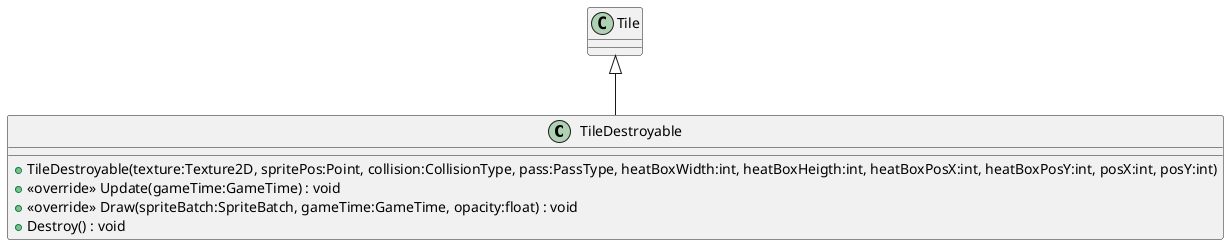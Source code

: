 @startuml
class TileDestroyable {
    + TileDestroyable(texture:Texture2D, spritePos:Point, collision:CollisionType, pass:PassType, heatBoxWidth:int, heatBoxHeigth:int, heatBoxPosX:int, heatBoxPosY:int, posX:int, posY:int)
    + <<override>> Update(gameTime:GameTime) : void
    + <<override>> Draw(spriteBatch:SpriteBatch, gameTime:GameTime, opacity:float) : void
    + Destroy() : void
}
Tile <|-- TileDestroyable
@enduml
